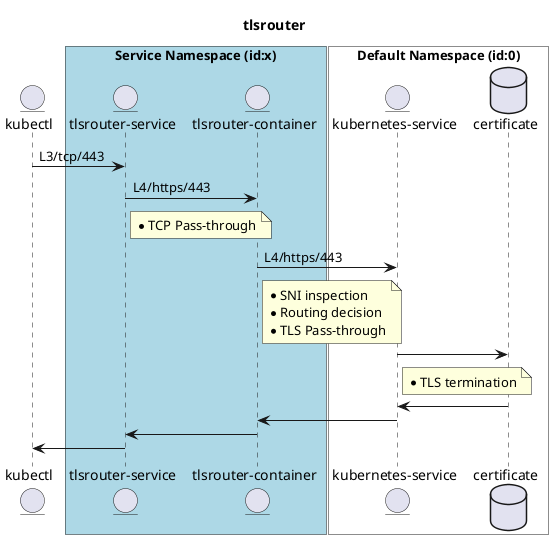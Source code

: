 @startuml

title tlsrouter

entity "kubectl" as kubectl

box "Service Namespace (id:x)" #lightblue
  entity "tlsrouter-service" as tlsrouter_service
  entity "tlsrouter-container" as tlsrouter_container
end box

box "Default Namespace (id:0)" #white
  entity "kubernetes-service" as kubernetes_service
  database "certificate" as certificate
end box

kubectl -> tlsrouter_service : L3/tcp/443
tlsrouter_service -> tlsrouter_container : L4/https/443
note right of tlsrouter_service
  * TCP Pass-through
end note
tlsrouter_container -> kubernetes_service : L4/https/443
note right of tlsrouter_container
  * SNI inspection
  * Routing decision
  * TLS Pass-through
end note
kubernetes_service -> certificate
note right of kubernetes_service
  * TLS termination
end note
certificate -> kubernetes_service
kubernetes_service -> tlsrouter_container
tlsrouter_container -> tlsrouter_service
tlsrouter_service -> kubectl

@enduml
